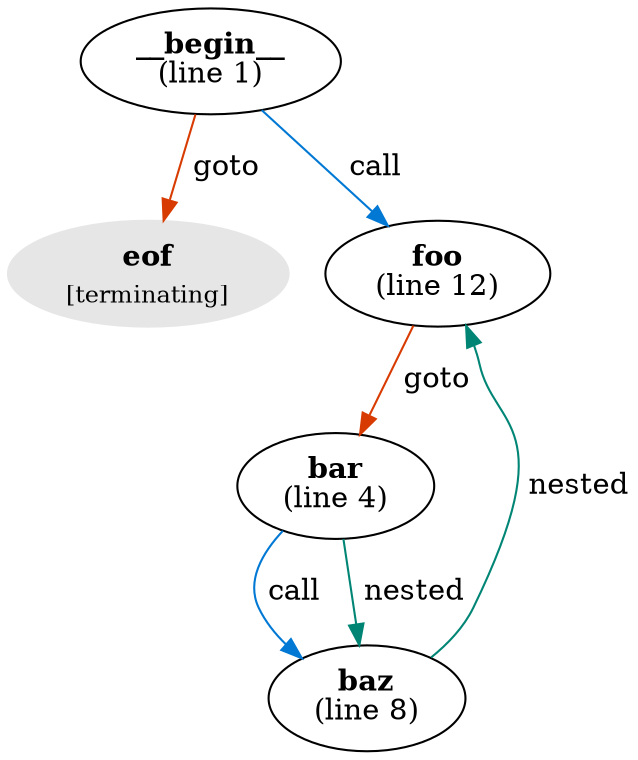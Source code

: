 digraph g {
"__begin__" [label=<<b>__begin__</b><br/>(line 1)>]
"__begin__" -> "eof" [label=" goto",color="#d83b01"]
"__begin__" -> "foo" [label=" call",color="#0078d4"]
"bar" [label=<<b>bar</b><br/>(line 4)>]
"bar" -> "baz" [label=" call",color="#0078d4"]
"bar" -> "baz" [label=" nested",color="#008575"]
"baz" [label=<<b>baz</b><br/>(line 8)>]
"baz" -> "foo" [label=" nested",color="#008575"]
"eof" [color="#e6e6e6",style=filled,label=<<b>eof</b><br/><sub>[terminating]</sub>>]
"foo" [label=<<b>foo</b><br/>(line 12)>]
"foo" -> "bar" [label=" goto",color="#d83b01"]
}
